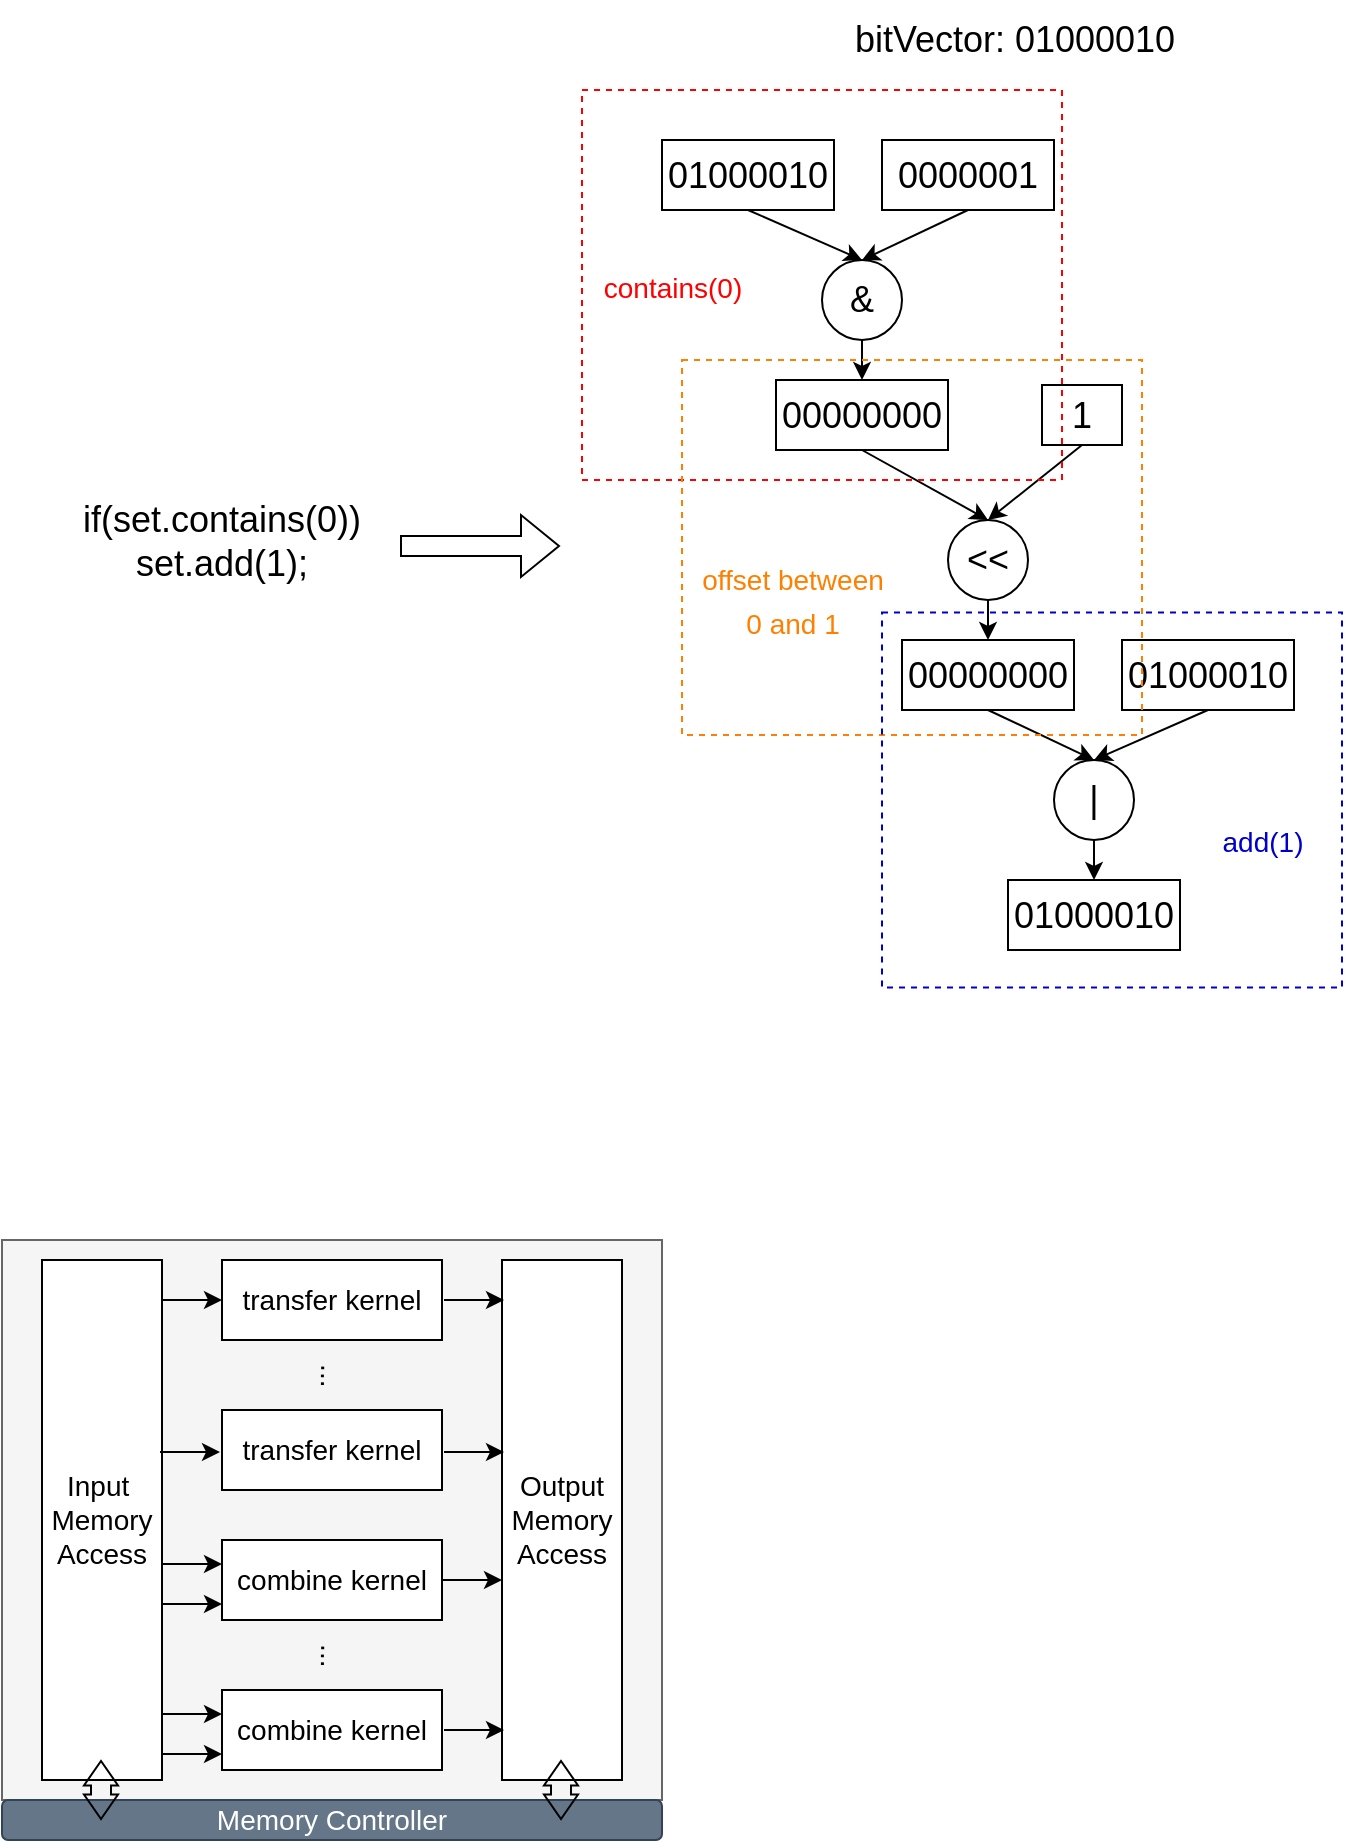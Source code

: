 <mxfile version="20.5.3" type="github">
  <diagram id="LgDQjIBUbLqlR61NqwHW" name="第 1 页">
    <mxGraphModel dx="1038" dy="585" grid="1" gridSize="10" guides="1" tooltips="1" connect="1" arrows="1" fold="1" page="1" pageScale="1" pageWidth="827" pageHeight="1169" math="0" shadow="0">
      <root>
        <mxCell id="0" />
        <mxCell id="1" parent="0" />
        <mxCell id="1WP3CM0deMCVspZEYa83-1" value="&lt;font style=&quot;font-size: 18px;&quot;&gt;if(set.contains(0))&lt;br&gt;set.add(1);&lt;/font&gt;" style="text;html=1;strokeColor=none;fillColor=none;align=center;verticalAlign=middle;whiteSpace=wrap;rounded=0;" parent="1" vertex="1">
          <mxGeometry x="90" y="296.25" width="160" height="70" as="geometry" />
        </mxCell>
        <mxCell id="1WP3CM0deMCVspZEYa83-2" value="" style="shape=flexArrow;endArrow=classic;html=1;rounded=0;fontSize=18;" parent="1" edge="1">
          <mxGeometry width="50" height="50" relative="1" as="geometry">
            <mxPoint x="259" y="333" as="sourcePoint" />
            <mxPoint x="339" y="333" as="targetPoint" />
          </mxGeometry>
        </mxCell>
        <mxCell id="1WP3CM0deMCVspZEYa83-3" value="bitVector: 01000010" style="text;html=1;align=center;verticalAlign=middle;resizable=0;points=[];autosize=1;strokeColor=none;fillColor=none;fontSize=18;" parent="1" vertex="1">
          <mxGeometry x="476" y="60" width="180" height="40" as="geometry" />
        </mxCell>
        <mxCell id="1WP3CM0deMCVspZEYa83-13" style="rounded=0;orthogonalLoop=1;jettySize=auto;html=1;exitX=0.5;exitY=1;exitDx=0;exitDy=0;entryX=0.5;entryY=0;entryDx=0;entryDy=0;fontSize=18;" parent="1" source="1WP3CM0deMCVspZEYa83-8" target="1WP3CM0deMCVspZEYa83-12" edge="1">
          <mxGeometry relative="1" as="geometry" />
        </mxCell>
        <mxCell id="1WP3CM0deMCVspZEYa83-8" value="01000010" style="rounded=0;whiteSpace=wrap;html=1;fontSize=18;" parent="1" vertex="1">
          <mxGeometry x="390" y="130" width="86" height="35" as="geometry" />
        </mxCell>
        <mxCell id="1WP3CM0deMCVspZEYa83-14" style="rounded=0;orthogonalLoop=1;jettySize=auto;html=1;exitX=0.5;exitY=1;exitDx=0;exitDy=0;entryX=0.5;entryY=0;entryDx=0;entryDy=0;fontSize=18;" parent="1" source="1WP3CM0deMCVspZEYa83-9" target="1WP3CM0deMCVspZEYa83-12" edge="1">
          <mxGeometry relative="1" as="geometry" />
        </mxCell>
        <mxCell id="1WP3CM0deMCVspZEYa83-9" value="0000001" style="rounded=0;whiteSpace=wrap;html=1;fontSize=18;" parent="1" vertex="1">
          <mxGeometry x="500" y="130" width="86" height="35" as="geometry" />
        </mxCell>
        <mxCell id="1WP3CM0deMCVspZEYa83-16" style="edgeStyle=none;rounded=0;orthogonalLoop=1;jettySize=auto;html=1;exitX=0.5;exitY=1;exitDx=0;exitDy=0;entryX=0.5;entryY=0;entryDx=0;entryDy=0;fontSize=18;" parent="1" source="1WP3CM0deMCVspZEYa83-12" target="1WP3CM0deMCVspZEYa83-15" edge="1">
          <mxGeometry relative="1" as="geometry" />
        </mxCell>
        <mxCell id="1WP3CM0deMCVspZEYa83-12" value="&amp;amp;" style="ellipse;whiteSpace=wrap;html=1;aspect=fixed;fontSize=18;" parent="1" vertex="1">
          <mxGeometry x="470" y="190" width="40" height="40" as="geometry" />
        </mxCell>
        <mxCell id="1WP3CM0deMCVspZEYa83-19" style="edgeStyle=none;rounded=0;orthogonalLoop=1;jettySize=auto;html=1;exitX=0.5;exitY=1;exitDx=0;exitDy=0;entryX=0.5;entryY=0;entryDx=0;entryDy=0;fontSize=18;" parent="1" source="1WP3CM0deMCVspZEYa83-15" target="1WP3CM0deMCVspZEYa83-18" edge="1">
          <mxGeometry relative="1" as="geometry" />
        </mxCell>
        <mxCell id="1WP3CM0deMCVspZEYa83-15" value="00000000" style="rounded=0;whiteSpace=wrap;html=1;fontSize=18;" parent="1" vertex="1">
          <mxGeometry x="447" y="250" width="86" height="35" as="geometry" />
        </mxCell>
        <mxCell id="1WP3CM0deMCVspZEYa83-20" style="edgeStyle=none;rounded=0;orthogonalLoop=1;jettySize=auto;html=1;exitX=0.5;exitY=1;exitDx=0;exitDy=0;entryX=0.5;entryY=0;entryDx=0;entryDy=0;fontSize=18;" parent="1" source="1WP3CM0deMCVspZEYa83-17" target="1WP3CM0deMCVspZEYa83-18" edge="1">
          <mxGeometry relative="1" as="geometry" />
        </mxCell>
        <mxCell id="1WP3CM0deMCVspZEYa83-17" value="1" style="rounded=0;whiteSpace=wrap;html=1;fontSize=18;" parent="1" vertex="1">
          <mxGeometry x="580" y="252.5" width="40" height="30" as="geometry" />
        </mxCell>
        <mxCell id="1WP3CM0deMCVspZEYa83-22" style="edgeStyle=none;rounded=0;orthogonalLoop=1;jettySize=auto;html=1;exitX=0.5;exitY=1;exitDx=0;exitDy=0;fontSize=18;" parent="1" source="1WP3CM0deMCVspZEYa83-18" edge="1">
          <mxGeometry relative="1" as="geometry">
            <mxPoint x="553" y="360" as="targetPoint" />
          </mxGeometry>
        </mxCell>
        <mxCell id="1WP3CM0deMCVspZEYa83-24" style="edgeStyle=none;rounded=0;orthogonalLoop=1;jettySize=auto;html=1;exitX=0.5;exitY=1;exitDx=0;exitDy=0;entryX=0.5;entryY=0;entryDx=0;entryDy=0;fontSize=18;" parent="1" source="1WP3CM0deMCVspZEYa83-18" target="1WP3CM0deMCVspZEYa83-23" edge="1">
          <mxGeometry relative="1" as="geometry" />
        </mxCell>
        <mxCell id="1WP3CM0deMCVspZEYa83-18" value="&amp;lt;&amp;lt;" style="ellipse;whiteSpace=wrap;html=1;aspect=fixed;fontSize=18;" parent="1" vertex="1">
          <mxGeometry x="533" y="320" width="40" height="40" as="geometry" />
        </mxCell>
        <mxCell id="1WP3CM0deMCVspZEYa83-27" style="edgeStyle=none;rounded=0;orthogonalLoop=1;jettySize=auto;html=1;exitX=0.5;exitY=1;exitDx=0;exitDy=0;entryX=0.5;entryY=0;entryDx=0;entryDy=0;fontSize=18;" parent="1" source="1WP3CM0deMCVspZEYa83-23" target="1WP3CM0deMCVspZEYa83-26" edge="1">
          <mxGeometry relative="1" as="geometry" />
        </mxCell>
        <mxCell id="1WP3CM0deMCVspZEYa83-23" value="00000000" style="rounded=0;whiteSpace=wrap;html=1;fontSize=18;" parent="1" vertex="1">
          <mxGeometry x="510" y="380" width="86" height="35" as="geometry" />
        </mxCell>
        <mxCell id="1WP3CM0deMCVspZEYa83-28" style="edgeStyle=none;rounded=0;orthogonalLoop=1;jettySize=auto;html=1;exitX=0.5;exitY=1;exitDx=0;exitDy=0;entryX=0.5;entryY=0;entryDx=0;entryDy=0;fontSize=18;" parent="1" source="1WP3CM0deMCVspZEYa83-25" target="1WP3CM0deMCVspZEYa83-26" edge="1">
          <mxGeometry relative="1" as="geometry" />
        </mxCell>
        <mxCell id="1WP3CM0deMCVspZEYa83-25" value="01000010" style="rounded=0;whiteSpace=wrap;html=1;fontSize=18;" parent="1" vertex="1">
          <mxGeometry x="620" y="380" width="86" height="35" as="geometry" />
        </mxCell>
        <mxCell id="1WP3CM0deMCVspZEYa83-30" style="edgeStyle=none;rounded=0;orthogonalLoop=1;jettySize=auto;html=1;exitX=0.5;exitY=1;exitDx=0;exitDy=0;fontSize=18;" parent="1" source="1WP3CM0deMCVspZEYa83-26" edge="1">
          <mxGeometry relative="1" as="geometry">
            <mxPoint x="606" y="480" as="targetPoint" />
          </mxGeometry>
        </mxCell>
        <mxCell id="1WP3CM0deMCVspZEYa83-32" style="edgeStyle=none;rounded=0;orthogonalLoop=1;jettySize=auto;html=1;exitX=0.5;exitY=1;exitDx=0;exitDy=0;entryX=0.5;entryY=0;entryDx=0;entryDy=0;fontSize=18;" parent="1" source="1WP3CM0deMCVspZEYa83-26" target="1WP3CM0deMCVspZEYa83-31" edge="1">
          <mxGeometry relative="1" as="geometry" />
        </mxCell>
        <mxCell id="1WP3CM0deMCVspZEYa83-26" value="|" style="ellipse;whiteSpace=wrap;html=1;aspect=fixed;fontSize=18;" parent="1" vertex="1">
          <mxGeometry x="586" y="440" width="40" height="40" as="geometry" />
        </mxCell>
        <mxCell id="1WP3CM0deMCVspZEYa83-31" value="01000010" style="rounded=0;whiteSpace=wrap;html=1;fontSize=18;" parent="1" vertex="1">
          <mxGeometry x="563" y="500" width="86" height="35" as="geometry" />
        </mxCell>
        <mxCell id="1WP3CM0deMCVspZEYa83-33" value="" style="rounded=0;whiteSpace=wrap;html=1;fontSize=18;fillColor=none;strokeColor=#FF0000;dashed=1;" parent="1" vertex="1">
          <mxGeometry x="350" y="105" width="240" height="195" as="geometry" />
        </mxCell>
        <mxCell id="1WP3CM0deMCVspZEYa83-34" style="edgeStyle=none;rounded=0;orthogonalLoop=1;jettySize=auto;html=1;exitX=0;exitY=1;exitDx=0;exitDy=0;fontSize=18;" parent="1" source="1WP3CM0deMCVspZEYa83-33" target="1WP3CM0deMCVspZEYa83-33" edge="1">
          <mxGeometry relative="1" as="geometry" />
        </mxCell>
        <mxCell id="1WP3CM0deMCVspZEYa83-35" style="edgeStyle=none;rounded=0;orthogonalLoop=1;jettySize=auto;html=1;exitX=0;exitY=0.5;exitDx=0;exitDy=0;fontSize=18;" parent="1" source="1WP3CM0deMCVspZEYa83-33" target="1WP3CM0deMCVspZEYa83-33" edge="1">
          <mxGeometry relative="1" as="geometry" />
        </mxCell>
        <mxCell id="1WP3CM0deMCVspZEYa83-36" value="&lt;font style=&quot;font-size: 14px;&quot; color=&quot;#ff0000&quot;&gt;contains(0)&lt;/font&gt;" style="text;html=1;align=center;verticalAlign=middle;resizable=0;points=[];autosize=1;strokeColor=none;fillColor=none;fontSize=18;" parent="1" vertex="1">
          <mxGeometry x="350" y="182.5" width="90" height="40" as="geometry" />
        </mxCell>
        <mxCell id="1WP3CM0deMCVspZEYa83-37" value="" style="rounded=0;whiteSpace=wrap;html=1;fontSize=18;fillColor=none;strokeColor=#FF8000;dashed=1;" parent="1" vertex="1">
          <mxGeometry x="400" y="240" width="230" height="187.5" as="geometry" />
        </mxCell>
        <mxCell id="1WP3CM0deMCVspZEYa83-38" value="&lt;font color=&quot;#ff8000&quot; style=&quot;font-size: 14px;&quot;&gt;offset between &lt;br&gt;0 and 1&lt;/font&gt;" style="text;html=1;align=center;verticalAlign=middle;resizable=0;points=[];autosize=1;strokeColor=none;fillColor=none;fontSize=18;" parent="1" vertex="1">
          <mxGeometry x="400" y="330" width="110" height="60" as="geometry" />
        </mxCell>
        <mxCell id="1WP3CM0deMCVspZEYa83-39" value="" style="rounded=0;whiteSpace=wrap;html=1;fontSize=18;fillColor=none;strokeColor=#0000CC;dashed=1;" parent="1" vertex="1">
          <mxGeometry x="500" y="366.25" width="230" height="187.5" as="geometry" />
        </mxCell>
        <mxCell id="1WP3CM0deMCVspZEYa83-40" value="&lt;font color=&quot;#0000cc&quot; style=&quot;font-size: 14px;&quot;&gt;add(1)&lt;/font&gt;" style="text;html=1;align=center;verticalAlign=middle;resizable=0;points=[];autosize=1;strokeColor=none;fillColor=none;fontSize=18;" parent="1" vertex="1">
          <mxGeometry x="660" y="460" width="60" height="40" as="geometry" />
        </mxCell>
        <mxCell id="D-7AnsusIEsNj9OavapG-1" value="" style="rounded=0;whiteSpace=wrap;html=1;fillColor=#f5f5f5;fontColor=#333333;strokeColor=#666666;" vertex="1" parent="1">
          <mxGeometry x="60" y="680" width="330" height="280" as="geometry" />
        </mxCell>
        <mxCell id="D-7AnsusIEsNj9OavapG-2" value="&lt;font style=&quot;font-size: 14px;&quot;&gt;transfer kernel&lt;/font&gt;" style="rounded=0;whiteSpace=wrap;html=1;" vertex="1" parent="1">
          <mxGeometry x="170" y="690" width="110" height="40" as="geometry" />
        </mxCell>
        <mxCell id="D-7AnsusIEsNj9OavapG-3" value="&lt;font style=&quot;font-size: 14px;&quot;&gt;transfer kernel&lt;/font&gt;" style="rounded=0;whiteSpace=wrap;html=1;" vertex="1" parent="1">
          <mxGeometry x="170" y="765" width="110" height="40" as="geometry" />
        </mxCell>
        <mxCell id="D-7AnsusIEsNj9OavapG-5" value="..." style="text;html=1;strokeColor=none;fillColor=none;align=center;verticalAlign=middle;whiteSpace=wrap;rounded=0;fontSize=14;rotation=91;" vertex="1" parent="1">
          <mxGeometry x="207.5" y="730" width="35" height="35" as="geometry" />
        </mxCell>
        <mxCell id="D-7AnsusIEsNj9OavapG-6" value="&lt;span style=&quot;font-size: 14px;&quot;&gt;combine kernel&lt;/span&gt;" style="rounded=0;whiteSpace=wrap;html=1;" vertex="1" parent="1">
          <mxGeometry x="170" y="830" width="110" height="40" as="geometry" />
        </mxCell>
        <mxCell id="D-7AnsusIEsNj9OavapG-7" value="&lt;span style=&quot;font-size: 14px;&quot;&gt;combine kernel&lt;/span&gt;" style="rounded=0;whiteSpace=wrap;html=1;" vertex="1" parent="1">
          <mxGeometry x="170" y="905" width="110" height="40" as="geometry" />
        </mxCell>
        <mxCell id="D-7AnsusIEsNj9OavapG-8" value="..." style="text;html=1;strokeColor=none;fillColor=none;align=center;verticalAlign=middle;whiteSpace=wrap;rounded=0;fontSize=14;rotation=91;" vertex="1" parent="1">
          <mxGeometry x="207.5" y="870" width="35" height="35" as="geometry" />
        </mxCell>
        <mxCell id="D-7AnsusIEsNj9OavapG-9" value="Input&amp;nbsp;&lt;br&gt;Memory&lt;br&gt;Access" style="rounded=0;whiteSpace=wrap;html=1;fontSize=14;" vertex="1" parent="1">
          <mxGeometry x="80" y="690" width="60" height="260" as="geometry" />
        </mxCell>
        <mxCell id="D-7AnsusIEsNj9OavapG-10" value="Output&lt;br&gt;Memory&lt;br&gt;Access" style="rounded=0;whiteSpace=wrap;html=1;fontSize=14;" vertex="1" parent="1">
          <mxGeometry x="310" y="690" width="60" height="260" as="geometry" />
        </mxCell>
        <mxCell id="D-7AnsusIEsNj9OavapG-11" value="" style="endArrow=classic;html=1;rounded=0;fontSize=14;entryX=0;entryY=0.5;entryDx=0;entryDy=0;" edge="1" parent="1" target="D-7AnsusIEsNj9OavapG-2">
          <mxGeometry width="50" height="50" relative="1" as="geometry">
            <mxPoint x="140" y="710" as="sourcePoint" />
            <mxPoint x="210" y="600" as="targetPoint" />
          </mxGeometry>
        </mxCell>
        <mxCell id="D-7AnsusIEsNj9OavapG-12" value="" style="endArrow=classic;html=1;rounded=0;fontSize=14;entryX=0;entryY=0.5;entryDx=0;entryDy=0;" edge="1" parent="1">
          <mxGeometry width="50" height="50" relative="1" as="geometry">
            <mxPoint x="139" y="786" as="sourcePoint" />
            <mxPoint x="169" y="786" as="targetPoint" />
          </mxGeometry>
        </mxCell>
        <mxCell id="D-7AnsusIEsNj9OavapG-13" value="" style="endArrow=classic;html=1;rounded=0;fontSize=14;entryX=0;entryY=0.5;entryDx=0;entryDy=0;" edge="1" parent="1">
          <mxGeometry width="50" height="50" relative="1" as="geometry">
            <mxPoint x="281" y="710" as="sourcePoint" />
            <mxPoint x="311" y="710" as="targetPoint" />
          </mxGeometry>
        </mxCell>
        <mxCell id="D-7AnsusIEsNj9OavapG-14" value="" style="endArrow=classic;html=1;rounded=0;fontSize=14;entryX=0;entryY=0.5;entryDx=0;entryDy=0;" edge="1" parent="1">
          <mxGeometry width="50" height="50" relative="1" as="geometry">
            <mxPoint x="281" y="786" as="sourcePoint" />
            <mxPoint x="311" y="786" as="targetPoint" />
          </mxGeometry>
        </mxCell>
        <mxCell id="D-7AnsusIEsNj9OavapG-15" value="" style="endArrow=classic;html=1;rounded=0;fontSize=14;entryX=0;entryY=0.5;entryDx=0;entryDy=0;" edge="1" parent="1">
          <mxGeometry width="50" height="50" relative="1" as="geometry">
            <mxPoint x="280" y="850" as="sourcePoint" />
            <mxPoint x="310" y="850" as="targetPoint" />
          </mxGeometry>
        </mxCell>
        <mxCell id="D-7AnsusIEsNj9OavapG-16" value="" style="endArrow=classic;html=1;rounded=0;fontSize=14;entryX=0;entryY=0.5;entryDx=0;entryDy=0;" edge="1" parent="1">
          <mxGeometry width="50" height="50" relative="1" as="geometry">
            <mxPoint x="281" y="925" as="sourcePoint" />
            <mxPoint x="311" y="925" as="targetPoint" />
          </mxGeometry>
        </mxCell>
        <mxCell id="D-7AnsusIEsNj9OavapG-17" value="" style="endArrow=classic;html=1;rounded=0;fontSize=14;entryX=0;entryY=0.5;entryDx=0;entryDy=0;" edge="1" parent="1">
          <mxGeometry width="50" height="50" relative="1" as="geometry">
            <mxPoint x="140" y="842" as="sourcePoint" />
            <mxPoint x="170" y="842" as="targetPoint" />
          </mxGeometry>
        </mxCell>
        <mxCell id="D-7AnsusIEsNj9OavapG-18" value="" style="endArrow=classic;html=1;rounded=0;fontSize=14;entryX=0;entryY=0.5;entryDx=0;entryDy=0;" edge="1" parent="1">
          <mxGeometry width="50" height="50" relative="1" as="geometry">
            <mxPoint x="140" y="862" as="sourcePoint" />
            <mxPoint x="170" y="862" as="targetPoint" />
          </mxGeometry>
        </mxCell>
        <mxCell id="D-7AnsusIEsNj9OavapG-19" value="" style="endArrow=classic;html=1;rounded=0;fontSize=14;entryX=0;entryY=0.5;entryDx=0;entryDy=0;" edge="1" parent="1">
          <mxGeometry width="50" height="50" relative="1" as="geometry">
            <mxPoint x="140" y="917" as="sourcePoint" />
            <mxPoint x="170" y="917" as="targetPoint" />
          </mxGeometry>
        </mxCell>
        <mxCell id="D-7AnsusIEsNj9OavapG-20" value="" style="endArrow=classic;html=1;rounded=0;fontSize=14;entryX=0;entryY=0.5;entryDx=0;entryDy=0;" edge="1" parent="1">
          <mxGeometry width="50" height="50" relative="1" as="geometry">
            <mxPoint x="140" y="937" as="sourcePoint" />
            <mxPoint x="170" y="937" as="targetPoint" />
          </mxGeometry>
        </mxCell>
        <mxCell id="D-7AnsusIEsNj9OavapG-22" value="Memory Controller" style="rounded=1;whiteSpace=wrap;html=1;fontSize=14;fillColor=#647687;fontColor=#ffffff;strokeColor=#314354;" vertex="1" parent="1">
          <mxGeometry x="60" y="960" width="330" height="20" as="geometry" />
        </mxCell>
        <mxCell id="D-7AnsusIEsNj9OavapG-23" value="" style="shape=flexArrow;endArrow=classic;startArrow=classic;html=1;rounded=0;fontSize=14;startWidth=6;startSize=3.73;endWidth=6;endSize=3.73;" edge="1" parent="1">
          <mxGeometry width="100" height="100" relative="1" as="geometry">
            <mxPoint x="109.5" y="970" as="sourcePoint" />
            <mxPoint x="109.5" y="940" as="targetPoint" />
          </mxGeometry>
        </mxCell>
        <mxCell id="D-7AnsusIEsNj9OavapG-24" value="" style="shape=flexArrow;endArrow=classic;startArrow=classic;html=1;rounded=0;fontSize=14;startWidth=6;startSize=3.73;endWidth=6;endSize=3.73;" edge="1" parent="1">
          <mxGeometry width="100" height="100" relative="1" as="geometry">
            <mxPoint x="339.5" y="970" as="sourcePoint" />
            <mxPoint x="339.5" y="940" as="targetPoint" />
          </mxGeometry>
        </mxCell>
      </root>
    </mxGraphModel>
  </diagram>
</mxfile>
